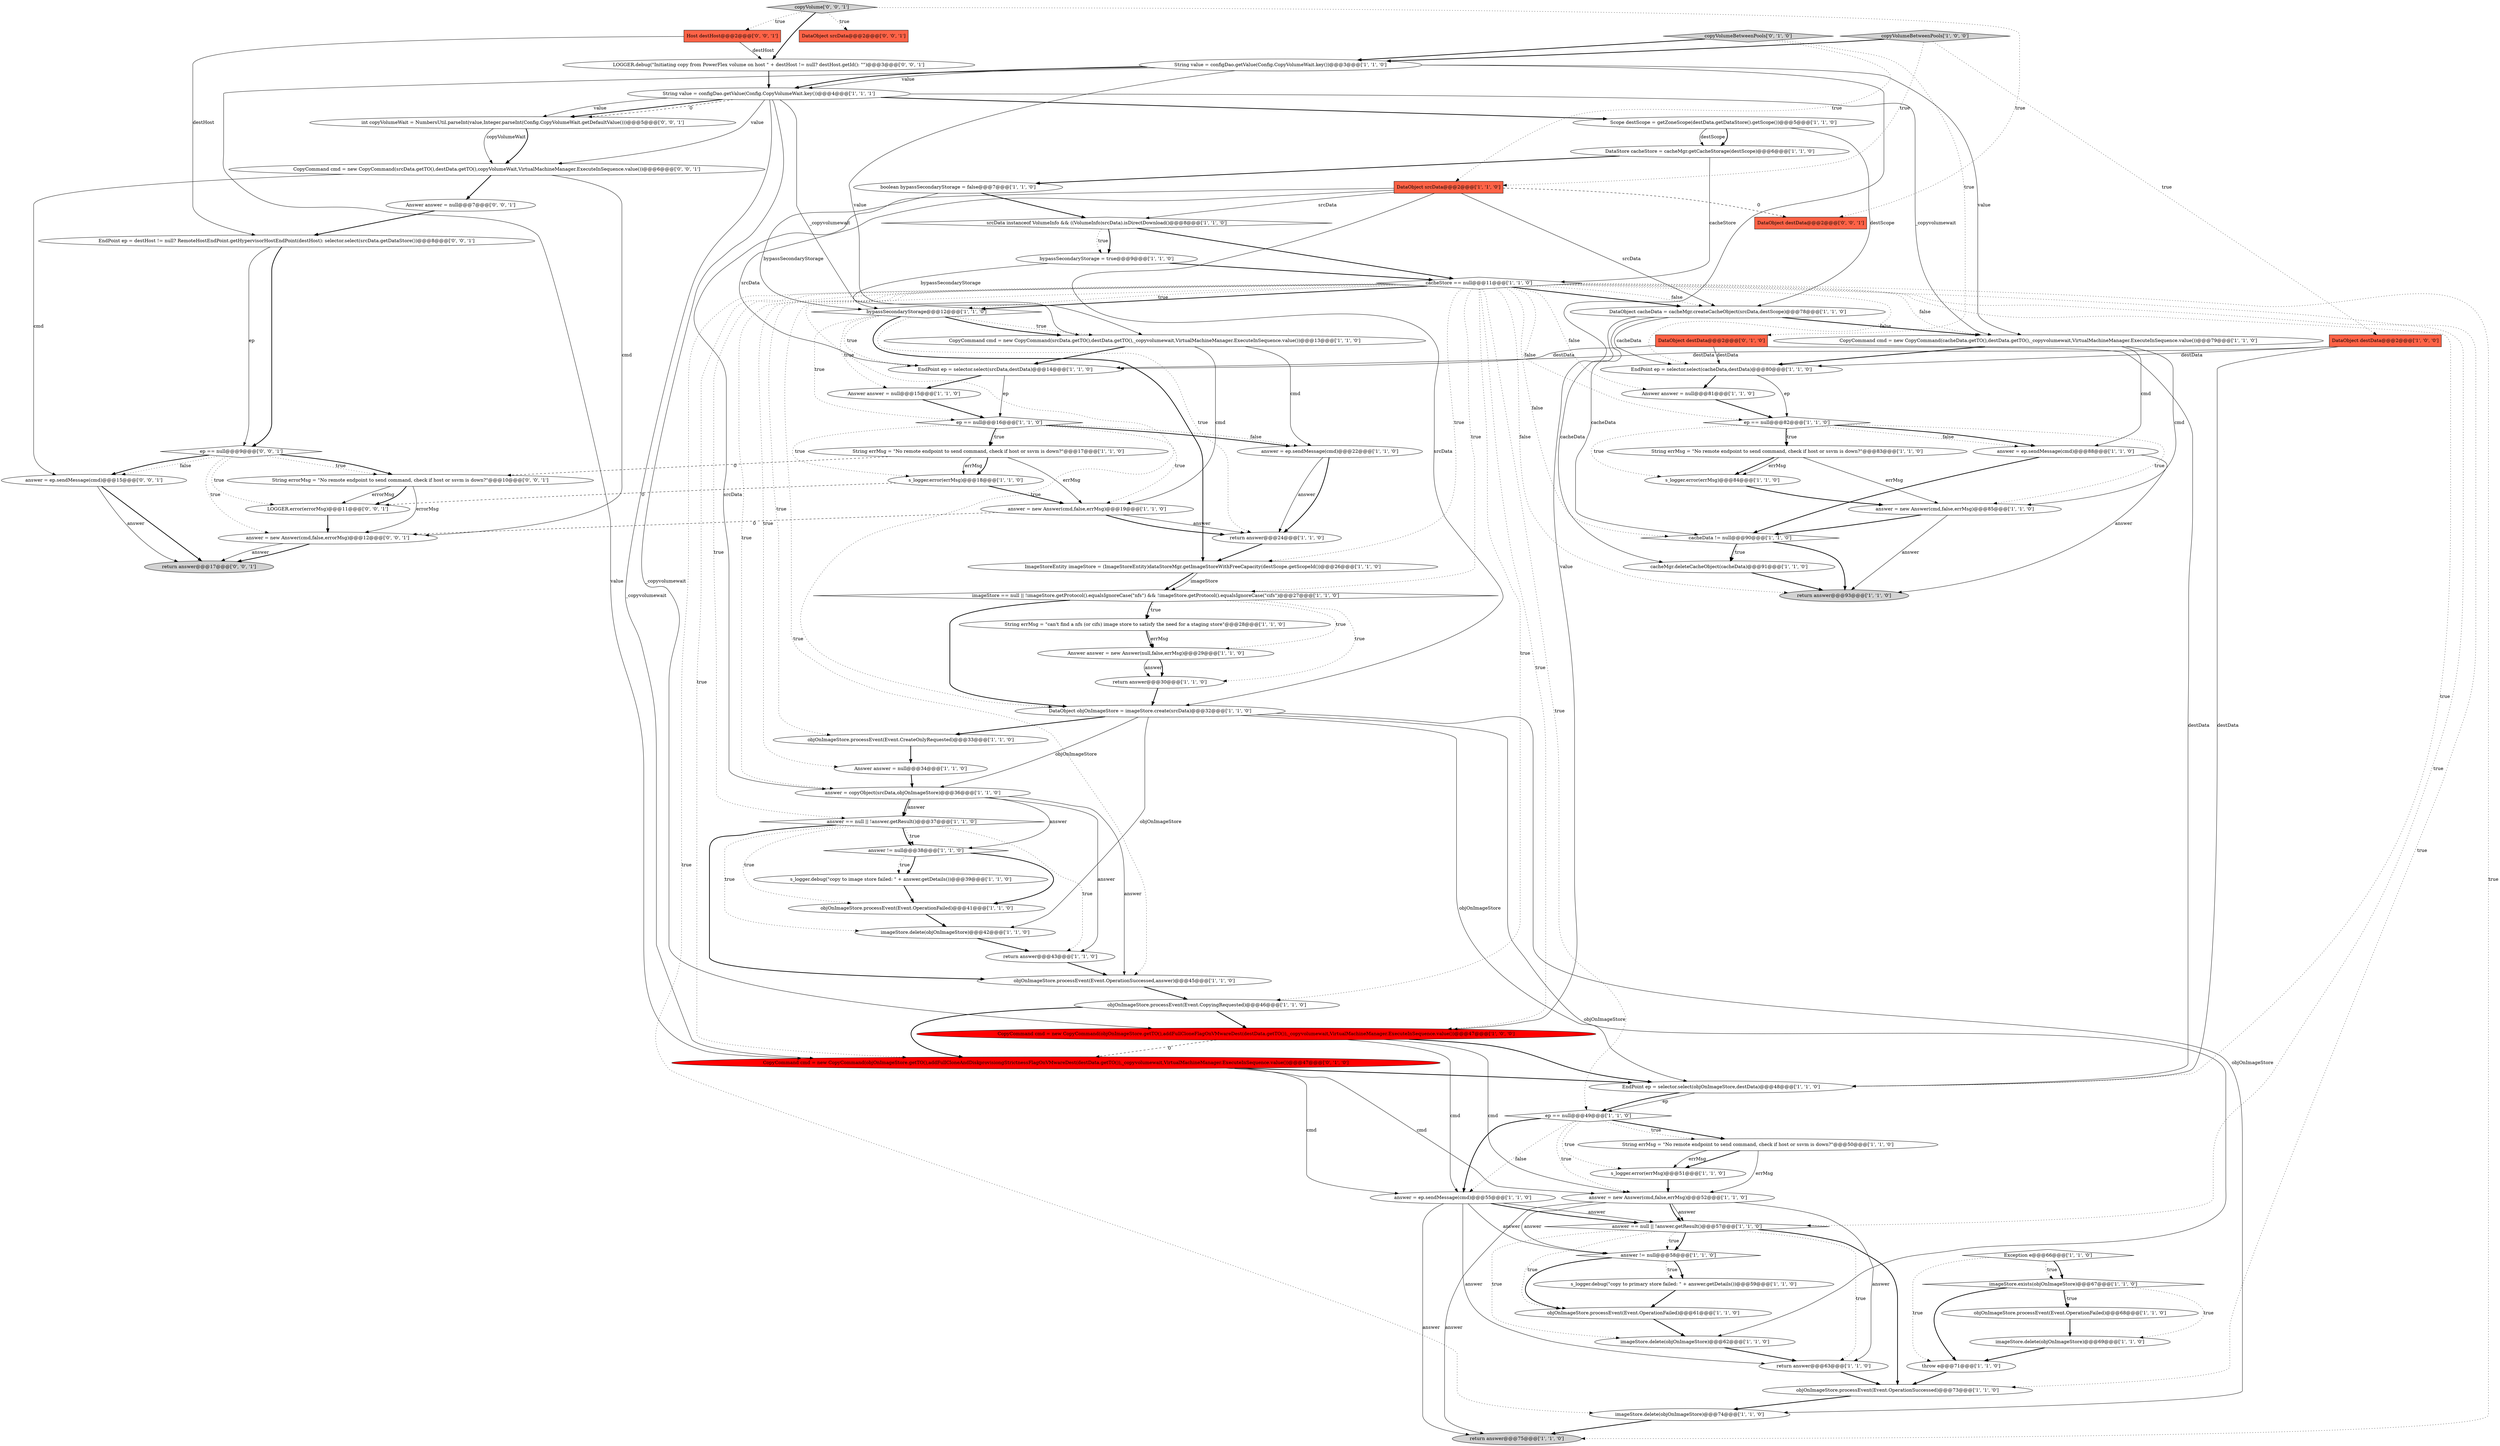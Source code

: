 digraph {
61 [style = filled, label = "copyVolumeBetweenPools['1', '0', '0']", fillcolor = lightgray, shape = diamond image = "AAA0AAABBB1BBB"];
56 [style = filled, label = "answer != null@@@58@@@['1', '1', '0']", fillcolor = white, shape = diamond image = "AAA0AAABBB1BBB"];
70 [style = filled, label = "ep == null@@@16@@@['1', '1', '0']", fillcolor = white, shape = diamond image = "AAA0AAABBB1BBB"];
3 [style = filled, label = "String value = configDao.getValue(Config.CopyVolumeWait.key())@@@3@@@['1', '1', '0']", fillcolor = white, shape = ellipse image = "AAA0AAABBB1BBB"];
1 [style = filled, label = "objOnImageStore.processEvent(Event.CreateOnlyRequested)@@@33@@@['1', '1', '0']", fillcolor = white, shape = ellipse image = "AAA0AAABBB1BBB"];
71 [style = filled, label = "DataObject destData@@@2@@@['0', '1', '0']", fillcolor = tomato, shape = box image = "AAA0AAABBB2BBB"];
4 [style = filled, label = "cacheData != null@@@90@@@['1', '1', '0']", fillcolor = white, shape = diamond image = "AAA0AAABBB1BBB"];
15 [style = filled, label = "answer = ep.sendMessage(cmd)@@@88@@@['1', '1', '0']", fillcolor = white, shape = ellipse image = "AAA0AAABBB1BBB"];
33 [style = filled, label = "s_logger.error(errMsg)@@@84@@@['1', '1', '0']", fillcolor = white, shape = ellipse image = "AAA0AAABBB1BBB"];
57 [style = filled, label = "objOnImageStore.processEvent(Event.CopyingRequested)@@@46@@@['1', '1', '0']", fillcolor = white, shape = ellipse image = "AAA0AAABBB1BBB"];
25 [style = filled, label = "imageStore.delete(objOnImageStore)@@@69@@@['1', '1', '0']", fillcolor = white, shape = ellipse image = "AAA0AAABBB1BBB"];
66 [style = filled, label = "CopyCommand cmd = new CopyCommand(srcData.getTO(),destData.getTO(),_copyvolumewait,VirtualMachineManager.ExecuteInSequence.value())@@@13@@@['1', '1', '0']", fillcolor = white, shape = ellipse image = "AAA0AAABBB1BBB"];
53 [style = filled, label = "srcData instanceof VolumeInfo && ((VolumeInfo)srcData).isDirectDownload()@@@8@@@['1', '1', '0']", fillcolor = white, shape = diamond image = "AAA0AAABBB1BBB"];
47 [style = filled, label = "imageStore.delete(objOnImageStore)@@@74@@@['1', '1', '0']", fillcolor = white, shape = ellipse image = "AAA0AAABBB1BBB"];
46 [style = filled, label = "String errMsg = \"No remote endpoint to send command, check if host or ssvm is down?\"@@@17@@@['1', '1', '0']", fillcolor = white, shape = ellipse image = "AAA0AAABBB1BBB"];
20 [style = filled, label = "EndPoint ep = selector.select(objOnImageStore,destData)@@@48@@@['1', '1', '0']", fillcolor = white, shape = ellipse image = "AAA0AAABBB1BBB"];
51 [style = filled, label = "Answer answer = null@@@34@@@['1', '1', '0']", fillcolor = white, shape = ellipse image = "AAA0AAABBB1BBB"];
67 [style = filled, label = "s_logger.error(errMsg)@@@51@@@['1', '1', '0']", fillcolor = white, shape = ellipse image = "AAA0AAABBB1BBB"];
49 [style = filled, label = "ep == null@@@49@@@['1', '1', '0']", fillcolor = white, shape = diamond image = "AAA0AAABBB1BBB"];
44 [style = filled, label = "s_logger.debug(\"copy to image store failed: \" + answer.getDetails())@@@39@@@['1', '1', '0']", fillcolor = white, shape = ellipse image = "AAA0AAABBB1BBB"];
11 [style = filled, label = "imageStore == null || !imageStore.getProtocol().equalsIgnoreCase(\"nfs\") && !imageStore.getProtocol().equalsIgnoreCase(\"cifs\")@@@27@@@['1', '1', '0']", fillcolor = white, shape = diamond image = "AAA0AAABBB1BBB"];
48 [style = filled, label = "answer = new Answer(cmd,false,errMsg)@@@85@@@['1', '1', '0']", fillcolor = white, shape = ellipse image = "AAA0AAABBB1BBB"];
27 [style = filled, label = "answer = new Answer(cmd,false,errMsg)@@@19@@@['1', '1', '0']", fillcolor = white, shape = ellipse image = "AAA0AAABBB1BBB"];
43 [style = filled, label = "objOnImageStore.processEvent(Event.OperationSuccessed,answer)@@@45@@@['1', '1', '0']", fillcolor = white, shape = ellipse image = "AAA0AAABBB1BBB"];
76 [style = filled, label = "int copyVolumeWait = NumbersUtil.parseInt(value,Integer.parseInt(Config.CopyVolumeWait.getDefaultValue()))@@@5@@@['0', '0', '1']", fillcolor = white, shape = ellipse image = "AAA0AAABBB3BBB"];
60 [style = filled, label = "DataObject objOnImageStore = imageStore.create(srcData)@@@32@@@['1', '1', '0']", fillcolor = white, shape = ellipse image = "AAA0AAABBB1BBB"];
0 [style = filled, label = "EndPoint ep = selector.select(srcData,destData)@@@14@@@['1', '1', '0']", fillcolor = white, shape = ellipse image = "AAA0AAABBB1BBB"];
22 [style = filled, label = "answer = new Answer(cmd,false,errMsg)@@@52@@@['1', '1', '0']", fillcolor = white, shape = ellipse image = "AAA0AAABBB1BBB"];
42 [style = filled, label = "CopyCommand cmd = new CopyCommand(cacheData.getTO(),destData.getTO(),_copyvolumewait,VirtualMachineManager.ExecuteInSequence.value())@@@79@@@['1', '1', '0']", fillcolor = white, shape = ellipse image = "AAA0AAABBB1BBB"];
74 [style = filled, label = "Host destHost@@@2@@@['0', '0', '1']", fillcolor = tomato, shape = box image = "AAA0AAABBB3BBB"];
50 [style = filled, label = "Answer answer = null@@@15@@@['1', '1', '0']", fillcolor = white, shape = ellipse image = "AAA0AAABBB1BBB"];
10 [style = filled, label = "String errMsg = \"No remote endpoint to send command, check if host or ssvm is down?\"@@@50@@@['1', '1', '0']", fillcolor = white, shape = ellipse image = "AAA0AAABBB1BBB"];
36 [style = filled, label = "boolean bypassSecondaryStorage = false@@@7@@@['1', '1', '0']", fillcolor = white, shape = ellipse image = "AAA0AAABBB1BBB"];
37 [style = filled, label = "objOnImageStore.processEvent(Event.OperationFailed)@@@68@@@['1', '1', '0']", fillcolor = white, shape = ellipse image = "AAA0AAABBB1BBB"];
23 [style = filled, label = "return answer@@@43@@@['1', '1', '0']", fillcolor = white, shape = ellipse image = "AAA0AAABBB1BBB"];
59 [style = filled, label = "return answer@@@30@@@['1', '1', '0']", fillcolor = white, shape = ellipse image = "AAA0AAABBB1BBB"];
79 [style = filled, label = "LOGGER.error(errorMsg)@@@11@@@['0', '0', '1']", fillcolor = white, shape = ellipse image = "AAA0AAABBB3BBB"];
7 [style = filled, label = "imageStore.delete(objOnImageStore)@@@62@@@['1', '1', '0']", fillcolor = white, shape = ellipse image = "AAA0AAABBB1BBB"];
84 [style = filled, label = "answer = new Answer(cmd,false,errorMsg)@@@12@@@['0', '0', '1']", fillcolor = white, shape = ellipse image = "AAA0AAABBB3BBB"];
13 [style = filled, label = "s_logger.debug(\"copy to primary store failed: \" + answer.getDetails())@@@59@@@['1', '1', '0']", fillcolor = white, shape = ellipse image = "AAA0AAABBB1BBB"];
8 [style = filled, label = "bypassSecondaryStorage@@@12@@@['1', '1', '0']", fillcolor = white, shape = diamond image = "AAA0AAABBB1BBB"];
40 [style = filled, label = "objOnImageStore.processEvent(Event.OperationSuccessed)@@@73@@@['1', '1', '0']", fillcolor = white, shape = ellipse image = "AAA0AAABBB1BBB"];
73 [style = filled, label = "copyVolumeBetweenPools['0', '1', '0']", fillcolor = lightgray, shape = diamond image = "AAA0AAABBB2BBB"];
41 [style = filled, label = "return answer@@@93@@@['1', '1', '0']", fillcolor = lightgray, shape = ellipse image = "AAA0AAABBB1BBB"];
69 [style = filled, label = "answer = ep.sendMessage(cmd)@@@22@@@['1', '1', '0']", fillcolor = white, shape = ellipse image = "AAA0AAABBB1BBB"];
6 [style = filled, label = "objOnImageStore.processEvent(Event.OperationFailed)@@@61@@@['1', '1', '0']", fillcolor = white, shape = ellipse image = "AAA0AAABBB1BBB"];
77 [style = filled, label = "DataObject srcData@@@2@@@['0', '0', '1']", fillcolor = tomato, shape = box image = "AAA0AAABBB3BBB"];
81 [style = filled, label = "return answer@@@17@@@['0', '0', '1']", fillcolor = lightgray, shape = ellipse image = "AAA0AAABBB3BBB"];
16 [style = filled, label = "answer = copyObject(srcData,objOnImageStore)@@@36@@@['1', '1', '0']", fillcolor = white, shape = ellipse image = "AAA0AAABBB1BBB"];
58 [style = filled, label = "EndPoint ep = selector.select(cacheData,destData)@@@80@@@['1', '1', '0']", fillcolor = white, shape = ellipse image = "AAA0AAABBB1BBB"];
64 [style = filled, label = "imageStore.delete(objOnImageStore)@@@42@@@['1', '1', '0']", fillcolor = white, shape = ellipse image = "AAA0AAABBB1BBB"];
38 [style = filled, label = "Scope destScope = getZoneScope(destData.getDataStore().getScope())@@@5@@@['1', '1', '0']", fillcolor = white, shape = ellipse image = "AAA0AAABBB1BBB"];
72 [style = filled, label = "CopyCommand cmd = new CopyCommand(objOnImageStore.getTO(),addFullCloneAndDiskprovisiongStrictnessFlagOnVMwareDest(destData.getTO()),_copyvolumewait,VirtualMachineManager.ExecuteInSequence.value())@@@47@@@['0', '1', '0']", fillcolor = red, shape = ellipse image = "AAA1AAABBB2BBB"];
19 [style = filled, label = "Exception e@@@66@@@['1', '1', '0']", fillcolor = white, shape = diamond image = "AAA0AAABBB1BBB"];
45 [style = filled, label = "answer == null || !answer.getResult()@@@57@@@['1', '1', '0']", fillcolor = white, shape = diamond image = "AAA0AAABBB1BBB"];
75 [style = filled, label = "ep == null@@@9@@@['0', '0', '1']", fillcolor = white, shape = diamond image = "AAA0AAABBB3BBB"];
65 [style = filled, label = "CopyCommand cmd = new CopyCommand(objOnImageStore.getTO(),addFullCloneFlagOnVMwareDest(destData.getTO()),_copyvolumewait,VirtualMachineManager.ExecuteInSequence.value())@@@47@@@['1', '0', '0']", fillcolor = red, shape = ellipse image = "AAA1AAABBB1BBB"];
24 [style = filled, label = "return answer@@@75@@@['1', '1', '0']", fillcolor = lightgray, shape = ellipse image = "AAA0AAABBB1BBB"];
18 [style = filled, label = "answer != null@@@38@@@['1', '1', '0']", fillcolor = white, shape = diamond image = "AAA0AAABBB1BBB"];
26 [style = filled, label = "ImageStoreEntity imageStore = (ImageStoreEntity)dataStoreMgr.getImageStoreWithFreeCapacity(destScope.getScopeId())@@@26@@@['1', '1', '0']", fillcolor = white, shape = ellipse image = "AAA0AAABBB1BBB"];
35 [style = filled, label = "String value = configDao.getValue(Config.CopyVolumeWait.key())@@@4@@@['1', '1', '1']", fillcolor = white, shape = ellipse image = "AAA0AAABBB1BBB"];
32 [style = filled, label = "s_logger.error(errMsg)@@@18@@@['1', '1', '0']", fillcolor = white, shape = ellipse image = "AAA0AAABBB1BBB"];
9 [style = filled, label = "cacheStore == null@@@11@@@['1', '1', '0']", fillcolor = white, shape = diamond image = "AAA0AAABBB1BBB"];
12 [style = filled, label = "imageStore.exists(objOnImageStore)@@@67@@@['1', '1', '0']", fillcolor = white, shape = diamond image = "AAA0AAABBB1BBB"];
87 [style = filled, label = "EndPoint ep = destHost != null? RemoteHostEndPoint.getHypervisorHostEndPoint(destHost): selector.select(srcData.getDataStore())@@@8@@@['0', '0', '1']", fillcolor = white, shape = ellipse image = "AAA0AAABBB3BBB"];
68 [style = filled, label = "DataStore cacheStore = cacheMgr.getCacheStorage(destScope)@@@6@@@['1', '1', '0']", fillcolor = white, shape = ellipse image = "AAA0AAABBB1BBB"];
82 [style = filled, label = "copyVolume['0', '0', '1']", fillcolor = lightgray, shape = diamond image = "AAA0AAABBB3BBB"];
21 [style = filled, label = "objOnImageStore.processEvent(Event.OperationFailed)@@@41@@@['1', '1', '0']", fillcolor = white, shape = ellipse image = "AAA0AAABBB1BBB"];
39 [style = filled, label = "Answer answer = null@@@81@@@['1', '1', '0']", fillcolor = white, shape = ellipse image = "AAA0AAABBB1BBB"];
52 [style = filled, label = "ep == null@@@82@@@['1', '1', '0']", fillcolor = white, shape = diamond image = "AAA0AAABBB1BBB"];
29 [style = filled, label = "cacheMgr.deleteCacheObject(cacheData)@@@91@@@['1', '1', '0']", fillcolor = white, shape = ellipse image = "AAA0AAABBB1BBB"];
28 [style = filled, label = "String errMsg = \"can't find a nfs (or cifs) image store to satisfy the need for a staging store\"@@@28@@@['1', '1', '0']", fillcolor = white, shape = ellipse image = "AAA0AAABBB1BBB"];
30 [style = filled, label = "DataObject srcData@@@2@@@['1', '1', '0']", fillcolor = tomato, shape = box image = "AAA0AAABBB1BBB"];
86 [style = filled, label = "String errorMsg = \"No remote endpoint to send command, check if host or ssvm is down?\"@@@10@@@['0', '0', '1']", fillcolor = white, shape = ellipse image = "AAA0AAABBB3BBB"];
17 [style = filled, label = "String errMsg = \"No remote endpoint to send command, check if host or ssvm is down?\"@@@83@@@['1', '1', '0']", fillcolor = white, shape = ellipse image = "AAA0AAABBB1BBB"];
2 [style = filled, label = "answer = ep.sendMessage(cmd)@@@55@@@['1', '1', '0']", fillcolor = white, shape = ellipse image = "AAA0AAABBB1BBB"];
62 [style = filled, label = "throw e@@@71@@@['1', '1', '0']", fillcolor = white, shape = ellipse image = "AAA0AAABBB1BBB"];
85 [style = filled, label = "answer = ep.sendMessage(cmd)@@@15@@@['0', '0', '1']", fillcolor = white, shape = ellipse image = "AAA0AAABBB3BBB"];
5 [style = filled, label = "DataObject destData@@@2@@@['1', '0', '0']", fillcolor = tomato, shape = box image = "AAA0AAABBB1BBB"];
34 [style = filled, label = "DataObject cacheData = cacheMgr.createCacheObject(srcData,destScope)@@@78@@@['1', '1', '0']", fillcolor = white, shape = ellipse image = "AAA0AAABBB1BBB"];
78 [style = filled, label = "Answer answer = null@@@7@@@['0', '0', '1']", fillcolor = white, shape = ellipse image = "AAA0AAABBB3BBB"];
63 [style = filled, label = "Answer answer = new Answer(null,false,errMsg)@@@29@@@['1', '1', '0']", fillcolor = white, shape = ellipse image = "AAA0AAABBB1BBB"];
83 [style = filled, label = "LOGGER.debug(\"Initiating copy from PowerFlex volume on host \" + destHost != null? destHost.getId(): \"\")@@@3@@@['0', '0', '1']", fillcolor = white, shape = ellipse image = "AAA0AAABBB3BBB"];
55 [style = filled, label = "return answer@@@63@@@['1', '1', '0']", fillcolor = white, shape = ellipse image = "AAA0AAABBB1BBB"];
54 [style = filled, label = "answer == null || !answer.getResult()@@@37@@@['1', '1', '0']", fillcolor = white, shape = diamond image = "AAA0AAABBB1BBB"];
31 [style = filled, label = "return answer@@@24@@@['1', '1', '0']", fillcolor = white, shape = ellipse image = "AAA0AAABBB1BBB"];
14 [style = filled, label = "bypassSecondaryStorage = true@@@9@@@['1', '1', '0']", fillcolor = white, shape = ellipse image = "AAA0AAABBB1BBB"];
88 [style = filled, label = "DataObject destData@@@2@@@['0', '0', '1']", fillcolor = tomato, shape = box image = "AAA0AAABBB3BBB"];
80 [style = filled, label = "CopyCommand cmd = new CopyCommand(srcData.getTO(),destData.getTO(),copyVolumeWait,VirtualMachineManager.ExecuteInSequence.value())@@@6@@@['0', '0', '1']", fillcolor = white, shape = ellipse image = "AAA0AAABBB3BBB"];
66->69 [style = solid, label="cmd"];
32->79 [style = dashed, label="0"];
35->72 [style = solid, label="_copyvolumewait"];
70->69 [style = bold, label=""];
80->85 [style = solid, label="cmd"];
36->53 [style = bold, label=""];
16->54 [style = solid, label="answer"];
2->55 [style = solid, label="answer"];
86->84 [style = solid, label="errorMsg"];
48->4 [style = bold, label=""];
55->40 [style = bold, label=""];
3->72 [style = solid, label="value"];
42->48 [style = solid, label="cmd"];
61->30 [style = dotted, label="true"];
45->7 [style = dotted, label="true"];
11->60 [style = bold, label=""];
75->86 [style = dotted, label="true"];
26->11 [style = bold, label=""];
9->4 [style = dotted, label="false"];
52->17 [style = dotted, label="true"];
80->84 [style = solid, label="cmd"];
3->35 [style = bold, label=""];
66->0 [style = bold, label=""];
61->3 [style = bold, label=""];
18->44 [style = bold, label=""];
85->81 [style = solid, label="answer"];
34->58 [style = solid, label="cacheData"];
49->10 [style = bold, label=""];
35->76 [style = solid, label="value"];
9->49 [style = dotted, label="true"];
35->80 [style = solid, label="value"];
22->24 [style = solid, label="answer"];
40->47 [style = bold, label=""];
35->42 [style = solid, label="_copyvolumewait"];
33->48 [style = bold, label=""];
75->85 [style = dotted, label="false"];
11->28 [style = dotted, label="true"];
52->48 [style = dotted, label="true"];
69->31 [style = solid, label="answer"];
14->9 [style = bold, label=""];
8->0 [style = dotted, label="true"];
35->38 [style = bold, label=""];
65->20 [style = bold, label=""];
17->48 [style = solid, label="errMsg"];
30->60 [style = solid, label="srcData"];
62->40 [style = bold, label=""];
11->63 [style = dotted, label="true"];
60->1 [style = bold, label=""];
8->31 [style = dotted, label="true"];
9->57 [style = dotted, label="true"];
72->2 [style = solid, label="cmd"];
63->59 [style = solid, label="answer"];
3->42 [style = solid, label="value"];
11->28 [style = bold, label=""];
65->72 [style = dashed, label="0"];
36->8 [style = solid, label="bypassSecondaryStorage"];
25->62 [style = bold, label=""];
9->26 [style = dotted, label="true"];
44->21 [style = bold, label=""];
52->15 [style = dotted, label="false"];
70->46 [style = dotted, label="true"];
59->60 [style = bold, label=""];
70->32 [style = dotted, label="true"];
19->12 [style = bold, label=""];
11->59 [style = dotted, label="true"];
5->20 [style = solid, label="destData"];
5->0 [style = solid, label="destData"];
60->7 [style = solid, label="objOnImageStore"];
65->2 [style = solid, label="cmd"];
50->70 [style = bold, label=""];
76->80 [style = bold, label=""];
79->84 [style = bold, label=""];
80->78 [style = bold, label=""];
10->22 [style = solid, label="errMsg"];
27->31 [style = bold, label=""];
19->62 [style = dotted, label="true"];
34->42 [style = bold, label=""];
16->43 [style = solid, label="answer"];
51->16 [style = bold, label=""];
7->55 [style = bold, label=""];
9->8 [style = bold, label=""];
22->45 [style = solid, label="answer"];
72->20 [style = bold, label=""];
69->31 [style = bold, label=""];
12->37 [style = bold, label=""];
38->68 [style = bold, label=""];
67->22 [style = bold, label=""];
86->79 [style = solid, label="errorMsg"];
71->0 [style = solid, label="destData"];
58->39 [style = bold, label=""];
9->8 [style = dotted, label="true"];
49->10 [style = dotted, label="true"];
8->50 [style = dotted, label="true"];
9->24 [style = dotted, label="true"];
28->63 [style = bold, label=""];
39->52 [style = bold, label=""];
72->22 [style = solid, label="cmd"];
1->51 [style = bold, label=""];
56->13 [style = bold, label=""];
9->39 [style = dotted, label="false"];
9->43 [style = dotted, label="true"];
9->34 [style = dotted, label="false"];
45->56 [style = bold, label=""];
34->4 [style = solid, label="cacheData"];
87->75 [style = solid, label="ep"];
3->65 [style = solid, label="value"];
60->16 [style = solid, label="objOnImageStore"];
9->60 [style = dotted, label="true"];
57->65 [style = bold, label=""];
34->29 [style = solid, label="cacheData"];
16->23 [style = solid, label="answer"];
6->7 [style = bold, label=""];
9->72 [style = dotted, label="true"];
84->81 [style = solid, label="answer"];
12->25 [style = dotted, label="true"];
74->87 [style = solid, label="destHost"];
12->37 [style = dotted, label="true"];
52->15 [style = bold, label=""];
56->6 [style = bold, label=""];
48->41 [style = solid, label="answer"];
9->54 [style = dotted, label="true"];
68->36 [style = bold, label=""];
75->84 [style = dotted, label="true"];
9->58 [style = dotted, label="false"];
14->8 [style = solid, label="bypassSecondaryStorage"];
22->45 [style = bold, label=""];
18->44 [style = dotted, label="true"];
20->49 [style = solid, label="ep"];
63->59 [style = bold, label=""];
49->67 [style = dotted, label="true"];
12->62 [style = bold, label=""];
54->43 [style = bold, label=""];
54->23 [style = dotted, label="true"];
9->42 [style = dotted, label="false"];
9->11 [style = dotted, label="true"];
37->25 [style = bold, label=""];
78->87 [style = bold, label=""];
70->69 [style = dotted, label="false"];
23->43 [style = bold, label=""];
19->12 [style = dotted, label="true"];
46->86 [style = dashed, label="0"];
28->63 [style = solid, label="errMsg"];
32->27 [style = bold, label=""];
4->29 [style = bold, label=""];
21->64 [style = bold, label=""];
70->46 [style = bold, label=""];
75->86 [style = bold, label=""];
66->27 [style = solid, label="cmd"];
4->41 [style = bold, label=""];
56->13 [style = dotted, label="true"];
74->83 [style = solid, label="destHost"];
26->11 [style = solid, label="imageStore"];
16->54 [style = bold, label=""];
82->83 [style = bold, label=""];
54->64 [style = dotted, label="true"];
4->29 [style = dotted, label="true"];
53->14 [style = bold, label=""];
27->84 [style = dashed, label="0"];
31->26 [style = bold, label=""];
22->56 [style = solid, label="answer"];
9->52 [style = dotted, label="false"];
9->51 [style = dotted, label="true"];
60->64 [style = solid, label="objOnImageStore"];
30->34 [style = solid, label="srcData"];
35->65 [style = solid, label="_copyvolumewait"];
42->58 [style = bold, label=""];
35->76 [style = bold, label=""];
71->58 [style = solid, label="destData"];
46->27 [style = solid, label="errMsg"];
82->88 [style = dotted, label="true"];
47->24 [style = bold, label=""];
9->45 [style = dotted, label="true"];
0->70 [style = solid, label="ep"];
27->31 [style = solid, label="answer"];
53->14 [style = dotted, label="true"];
2->45 [style = solid, label="answer"];
9->20 [style = dotted, label="true"];
9->1 [style = dotted, label="true"];
85->81 [style = bold, label=""];
38->68 [style = solid, label="destScope"];
10->67 [style = bold, label=""];
2->45 [style = bold, label=""];
49->2 [style = bold, label=""];
20->49 [style = bold, label=""];
83->35 [style = bold, label=""];
73->30 [style = dotted, label="true"];
30->88 [style = dashed, label="0"];
49->22 [style = dotted, label="true"];
18->21 [style = bold, label=""];
13->6 [style = bold, label=""];
73->3 [style = bold, label=""];
9->16 [style = dotted, label="true"];
53->9 [style = bold, label=""];
46->32 [style = bold, label=""];
30->53 [style = solid, label="srcData"];
8->66 [style = bold, label=""];
49->2 [style = dotted, label="false"];
45->6 [style = dotted, label="true"];
45->40 [style = bold, label=""];
2->56 [style = solid, label="answer"];
30->0 [style = solid, label="srcData"];
75->85 [style = bold, label=""];
3->35 [style = solid, label="value"];
43->57 [style = bold, label=""];
16->18 [style = solid, label="answer"];
35->66 [style = solid, label="_copyvolumewait"];
52->33 [style = dotted, label="true"];
3->66 [style = solid, label="value"];
60->47 [style = solid, label="objOnImageStore"];
76->80 [style = solid, label="copyVolumeWait"];
29->41 [style = bold, label=""];
38->34 [style = solid, label="destScope"];
54->18 [style = dotted, label="true"];
82->77 [style = dotted, label="true"];
8->70 [style = dotted, label="true"];
65->22 [style = solid, label="cmd"];
9->65 [style = dotted, label="true"];
75->79 [style = dotted, label="true"];
17->33 [style = bold, label=""];
35->76 [style = dashed, label="0"];
57->72 [style = bold, label=""];
87->75 [style = bold, label=""];
52->17 [style = bold, label=""];
58->52 [style = solid, label="ep"];
45->56 [style = dotted, label="true"];
22->55 [style = solid, label="answer"];
0->50 [style = bold, label=""];
82->74 [style = dotted, label="true"];
64->23 [style = bold, label=""];
42->15 [style = solid, label="cmd"];
30->16 [style = solid, label="srcData"];
71->20 [style = solid, label="destData"];
54->18 [style = bold, label=""];
46->32 [style = solid, label="errMsg"];
10->67 [style = solid, label="errMsg"];
17->33 [style = solid, label="errMsg"];
15->4 [style = bold, label=""];
45->55 [style = dotted, label="true"];
73->71 [style = dotted, label="true"];
68->9 [style = solid, label="cacheStore"];
9->47 [style = dotted, label="true"];
86->79 [style = bold, label=""];
60->20 [style = solid, label="objOnImageStore"];
8->66 [style = dotted, label="true"];
9->40 [style = dotted, label="true"];
54->21 [style = dotted, label="true"];
84->81 [style = bold, label=""];
9->41 [style = dotted, label="false"];
70->27 [style = dotted, label="true"];
61->5 [style = dotted, label="true"];
2->24 [style = solid, label="answer"];
5->58 [style = solid, label="destData"];
15->41 [style = solid, label="answer"];
8->26 [style = bold, label=""];
9->34 [style = bold, label=""];
}
